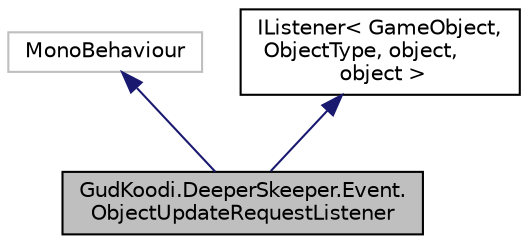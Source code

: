 digraph "GudKoodi.DeeperSkeeper.Event.ObjectUpdateRequestListener"
{
 // LATEX_PDF_SIZE
  edge [fontname="Helvetica",fontsize="10",labelfontname="Helvetica",labelfontsize="10"];
  node [fontname="Helvetica",fontsize="10",shape=record];
  Node1 [label="GudKoodi.DeeperSkeeper.Event.\lObjectUpdateRequestListener",height=0.2,width=0.4,color="black", fillcolor="grey75", style="filled", fontcolor="black",tooltip="Listener for ObjectUpdateRequested."];
  Node2 -> Node1 [dir="back",color="midnightblue",fontsize="10",style="solid"];
  Node2 [label="MonoBehaviour",height=0.2,width=0.4,color="grey75", fillcolor="white", style="filled",tooltip=" "];
  Node3 -> Node1 [dir="back",color="midnightblue",fontsize="10",style="solid"];
  Node3 [label="IListener\< GameObject,\l ObjectType, object,\l object \>",height=0.2,width=0.4,color="black", fillcolor="white", style="filled",URL="$interface_gud_koodi_1_1_deeper_skeeper_1_1_event_1_1_i_listener.html",tooltip="Interface for all event listeners."];
}
